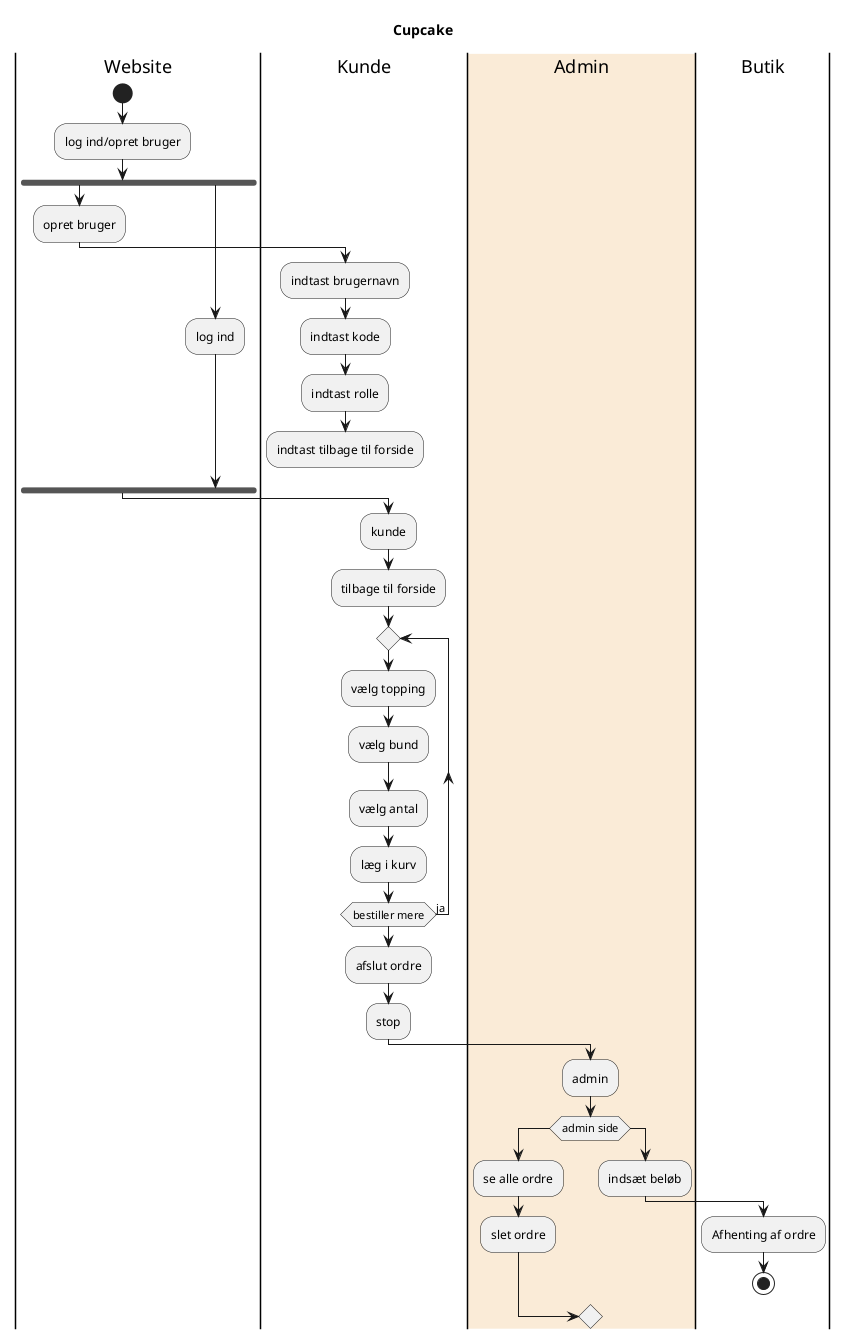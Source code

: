 @startuml
Title Cupcake
| Website |
start
:log ind/opret bruger;
fork
:opret bruger;
| Kunde |
:indtast brugernavn;
:indtast kode;
:indtast rolle;
:indtast tilbage til forside;
detach
 | Kunde |
fork again
| Website |
:log ind;
endfork
 | Kunde |
 :kunde;
 :tilbage til forside;
 repeat
 :vælg topping;
 :vælg bund;
 :vælg antal;
 :læg i kurv;
 repeat while (bestiller mere) is (ja)
 :afslut ordre;
 :stop;


 |#AntiqueWhite| Admin |
 :admin;
switch (admin side)
case ()
 :se alle ordre;
 :slet ordre;
case ()
 :indsæt beløb;

| Butik |
:Afhenting af ordre;
stop
@enduml
